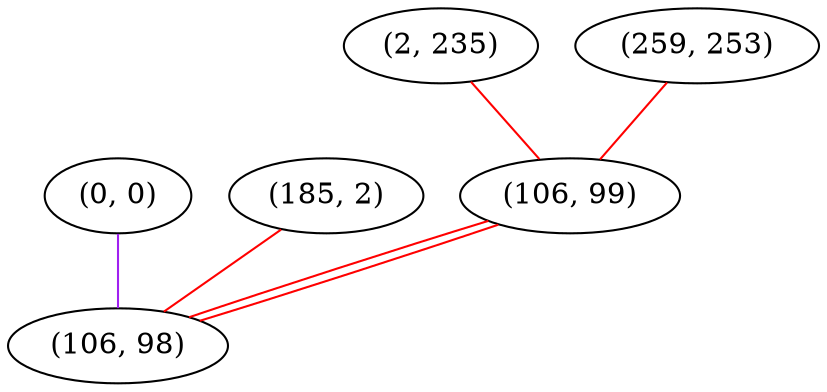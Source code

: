 graph "" {
"(0, 0)";
"(2, 235)";
"(259, 253)";
"(185, 2)";
"(106, 99)";
"(106, 98)";
"(0, 0)" -- "(106, 98)"  [color=purple, key=0, weight=4];
"(2, 235)" -- "(106, 99)"  [color=red, key=0, weight=1];
"(259, 253)" -- "(106, 99)"  [color=red, key=0, weight=1];
"(185, 2)" -- "(106, 98)"  [color=red, key=0, weight=1];
"(106, 99)" -- "(106, 98)"  [color=red, key=0, weight=1];
"(106, 99)" -- "(106, 98)"  [color=red, key=1, weight=1];
}
